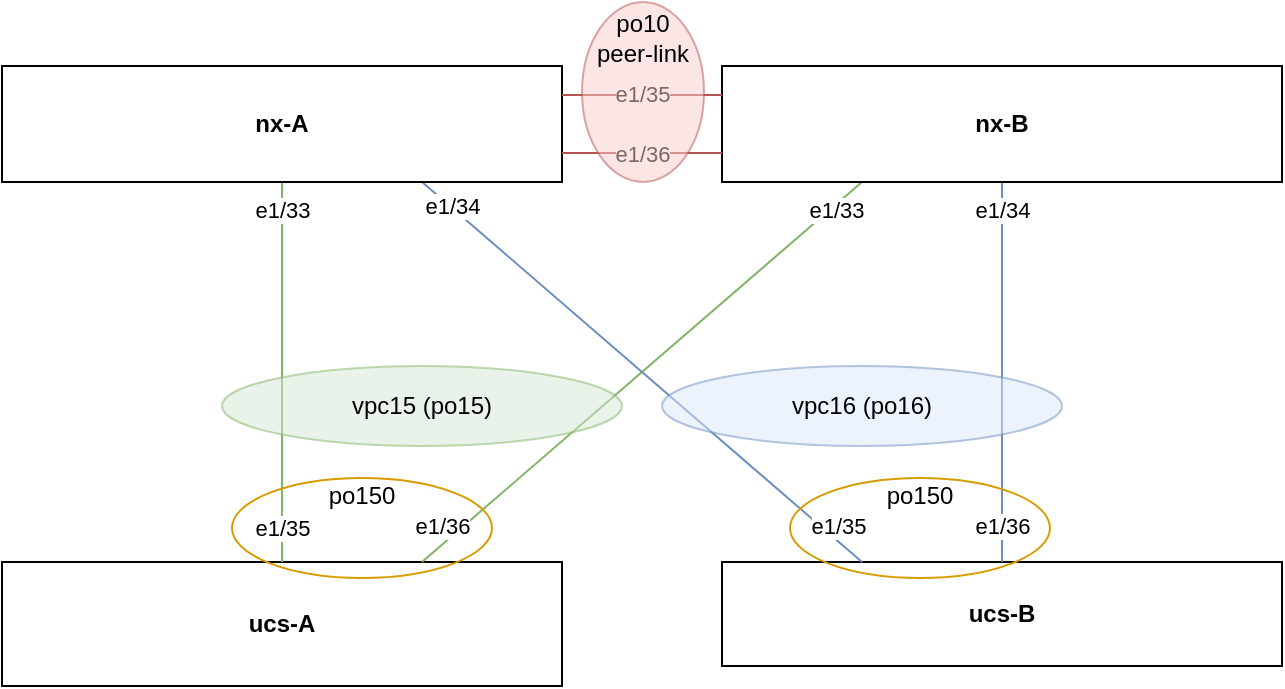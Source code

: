<mxfile version="25.0.1">
  <diagram name="Page-1" id="4Q2IYXANaHUf9E-spGR8">
    <mxGraphModel dx="650" dy="2716" grid="1" gridSize="10" guides="1" tooltips="1" connect="1" arrows="1" fold="1" page="1" pageScale="1" pageWidth="827" pageHeight="1169" math="0" shadow="0">
      <root>
        <mxCell id="0" />
        <mxCell id="1" parent="0" />
        <mxCell id="37ZlQ6ilPOBH8gI_ZMTm-1" value="&lt;b&gt;ucs-A&lt;/b&gt;" style="rounded=0;whiteSpace=wrap;html=1;" vertex="1" parent="1">
          <mxGeometry x="80" y="148" width="280" height="62" as="geometry" />
        </mxCell>
        <mxCell id="37ZlQ6ilPOBH8gI_ZMTm-2" value="&lt;b&gt;ucs-B&lt;/b&gt;" style="rounded=0;whiteSpace=wrap;html=1;" vertex="1" parent="1">
          <mxGeometry x="440" y="148" width="280" height="52" as="geometry" />
        </mxCell>
        <mxCell id="37ZlQ6ilPOBH8gI_ZMTm-8" value="e1/34" style="rounded=0;orthogonalLoop=1;jettySize=auto;html=1;entryX=0.5;entryY=0;entryDx=0;entryDy=0;endArrow=none;endFill=0;fillColor=#dae8fc;strokeColor=#6c8ebf;exitX=0.5;exitY=1;exitDx=0;exitDy=0;" edge="1" parent="1" source="37ZlQ6ilPOBH8gI_ZMTm-3" target="37ZlQ6ilPOBH8gI_ZMTm-2">
          <mxGeometry x="-0.852" relative="1" as="geometry">
            <mxPoint x="510.0" y="400" as="sourcePoint" />
            <mxPoint x="510" y="562" as="targetPoint" />
            <mxPoint as="offset" />
          </mxGeometry>
        </mxCell>
        <mxCell id="37ZlQ6ilPOBH8gI_ZMTm-19" value="e1/36" style="edgeLabel;html=1;align=center;verticalAlign=middle;resizable=0;points=[];" vertex="1" connectable="0" parent="37ZlQ6ilPOBH8gI_ZMTm-8">
          <mxGeometry x="0.15" y="-1" relative="1" as="geometry">
            <mxPoint x="1" y="63" as="offset" />
          </mxGeometry>
        </mxCell>
        <mxCell id="37ZlQ6ilPOBH8gI_ZMTm-9" value="e1/33" style="rounded=0;orthogonalLoop=1;jettySize=auto;html=1;exitX=0.25;exitY=1;exitDx=0;exitDy=0;entryX=0.75;entryY=0;entryDx=0;entryDy=0;endArrow=none;endFill=0;fillColor=#d5e8d4;strokeColor=#82b366;" edge="1" parent="1" source="37ZlQ6ilPOBH8gI_ZMTm-3" target="37ZlQ6ilPOBH8gI_ZMTm-1">
          <mxGeometry x="-0.868" y="2" relative="1" as="geometry">
            <mxPoint x="610" y="370" as="sourcePoint" />
            <mxPoint x="250" y="532" as="targetPoint" />
            <mxPoint as="offset" />
          </mxGeometry>
        </mxCell>
        <mxCell id="37ZlQ6ilPOBH8gI_ZMTm-18" value="e1/36" style="edgeLabel;html=1;align=center;verticalAlign=middle;resizable=0;points=[];" vertex="1" connectable="0" parent="37ZlQ6ilPOBH8gI_ZMTm-9">
          <mxGeometry x="-0.224" y="-1" relative="1" as="geometry">
            <mxPoint x="-124" y="99" as="offset" />
          </mxGeometry>
        </mxCell>
        <mxCell id="37ZlQ6ilPOBH8gI_ZMTm-3" value="&lt;b&gt;nx-B&lt;/b&gt;" style="rounded=0;whiteSpace=wrap;html=1;" vertex="1" parent="1">
          <mxGeometry x="440" y="-100" width="280" height="58" as="geometry" />
        </mxCell>
        <mxCell id="37ZlQ6ilPOBH8gI_ZMTm-6" value="e1/33" style="rounded=0;orthogonalLoop=1;jettySize=auto;html=1;exitX=0.5;exitY=1;exitDx=0;exitDy=0;entryX=0.5;entryY=0;entryDx=0;entryDy=0;endArrow=none;endFill=0;fillColor=#d5e8d4;strokeColor=#82b366;" edge="1" parent="1" source="37ZlQ6ilPOBH8gI_ZMTm-4" target="37ZlQ6ilPOBH8gI_ZMTm-1">
          <mxGeometry x="-0.852" relative="1" as="geometry">
            <mxPoint x="150.0" y="-43" as="sourcePoint" />
            <mxPoint x="150" y="119" as="targetPoint" />
            <mxPoint as="offset" />
          </mxGeometry>
        </mxCell>
        <mxCell id="37ZlQ6ilPOBH8gI_ZMTm-16" value="e1/35" style="edgeLabel;html=1;align=center;verticalAlign=middle;resizable=0;points=[];" vertex="1" connectable="0" parent="37ZlQ6ilPOBH8gI_ZMTm-6">
          <mxGeometry x="-0.218" y="2" relative="1" as="geometry">
            <mxPoint x="-2" y="98" as="offset" />
          </mxGeometry>
        </mxCell>
        <mxCell id="37ZlQ6ilPOBH8gI_ZMTm-7" value="e1/34" style="rounded=0;orthogonalLoop=1;jettySize=auto;html=1;exitX=0.75;exitY=1;exitDx=0;exitDy=0;endArrow=none;endFill=0;fillColor=#dae8fc;strokeColor=#6c8ebf;entryX=0.25;entryY=0;entryDx=0;entryDy=0;" edge="1" parent="1" source="37ZlQ6ilPOBH8gI_ZMTm-4" target="37ZlQ6ilPOBH8gI_ZMTm-2">
          <mxGeometry x="-0.866" y="1" relative="1" as="geometry">
            <mxPoint x="290.0" y="-40" as="sourcePoint" />
            <mxPoint x="440" y="100" as="targetPoint" />
            <mxPoint as="offset" />
          </mxGeometry>
        </mxCell>
        <mxCell id="37ZlQ6ilPOBH8gI_ZMTm-17" value="e1/35" style="edgeLabel;html=1;align=center;verticalAlign=middle;resizable=0;points=[];" vertex="1" connectable="0" parent="37ZlQ6ilPOBH8gI_ZMTm-7">
          <mxGeometry x="-0.14" relative="1" as="geometry">
            <mxPoint x="113" y="90" as="offset" />
          </mxGeometry>
        </mxCell>
        <mxCell id="37ZlQ6ilPOBH8gI_ZMTm-4" value="&lt;b&gt;nx-A&lt;/b&gt;" style="rounded=0;whiteSpace=wrap;html=1;fillColor=none;" vertex="1" parent="1">
          <mxGeometry x="80" y="-100" width="280" height="58" as="geometry" />
        </mxCell>
        <mxCell id="37ZlQ6ilPOBH8gI_ZMTm-10" value="vpc15 (po15)" style="ellipse;whiteSpace=wrap;html=1;fillColor=#d5e8d4;strokeColor=#82b366;opacity=50;" vertex="1" parent="1">
          <mxGeometry x="190" y="50" width="200" height="40" as="geometry" />
        </mxCell>
        <mxCell id="37ZlQ6ilPOBH8gI_ZMTm-20" value="e1/35" style="endArrow=none;html=1;rounded=0;entryX=0;entryY=0.25;entryDx=0;entryDy=0;exitX=1;exitY=0.25;exitDx=0;exitDy=0;fillColor=#f8cecc;strokeColor=#b85450;" edge="1" parent="1" source="37ZlQ6ilPOBH8gI_ZMTm-4" target="37ZlQ6ilPOBH8gI_ZMTm-3">
          <mxGeometry width="50" height="50" relative="1" as="geometry">
            <mxPoint x="390" y="-102" as="sourcePoint" />
            <mxPoint x="440" y="-152" as="targetPoint" />
          </mxGeometry>
        </mxCell>
        <mxCell id="37ZlQ6ilPOBH8gI_ZMTm-21" value="e1/36" style="endArrow=none;html=1;rounded=0;entryX=0;entryY=0.75;entryDx=0;entryDy=0;exitX=1;exitY=0.75;exitDx=0;exitDy=0;fillColor=#f8cecc;strokeColor=#b85450;" edge="1" parent="1" source="37ZlQ6ilPOBH8gI_ZMTm-4" target="37ZlQ6ilPOBH8gI_ZMTm-3">
          <mxGeometry width="50" height="50" relative="1" as="geometry">
            <mxPoint x="390" y="-102" as="sourcePoint" />
            <mxPoint x="440" y="-152" as="targetPoint" />
          </mxGeometry>
        </mxCell>
        <mxCell id="37ZlQ6ilPOBH8gI_ZMTm-22" value="po10&lt;br&gt;peer-link" style="ellipse;whiteSpace=wrap;html=1;fillColor=#f8cecc;strokeColor=#b85450;spacingTop=-55;opacity=50;" vertex="1" parent="1">
          <mxGeometry x="370" y="-132" width="61" height="90" as="geometry" />
        </mxCell>
        <mxCell id="37ZlQ6ilPOBH8gI_ZMTm-25" value="vpc16 (po16)" style="ellipse;whiteSpace=wrap;html=1;fillColor=#dae8fc;strokeColor=#6c8ebf;opacity=50;" vertex="1" parent="1">
          <mxGeometry x="410" y="50" width="200" height="40" as="geometry" />
        </mxCell>
        <mxCell id="37ZlQ6ilPOBH8gI_ZMTm-38" value="po150" style="ellipse;whiteSpace=wrap;html=1;fillColor=none;spacingTop=-32;strokeColor=#d79b00;" vertex="1" parent="1">
          <mxGeometry x="195" y="106" width="130" height="50" as="geometry" />
        </mxCell>
        <mxCell id="37ZlQ6ilPOBH8gI_ZMTm-41" value="po150" style="ellipse;whiteSpace=wrap;html=1;fillColor=none;spacingTop=-32;strokeColor=#d79b00;" vertex="1" parent="1">
          <mxGeometry x="474" y="106" width="130" height="50" as="geometry" />
        </mxCell>
      </root>
    </mxGraphModel>
  </diagram>
</mxfile>
